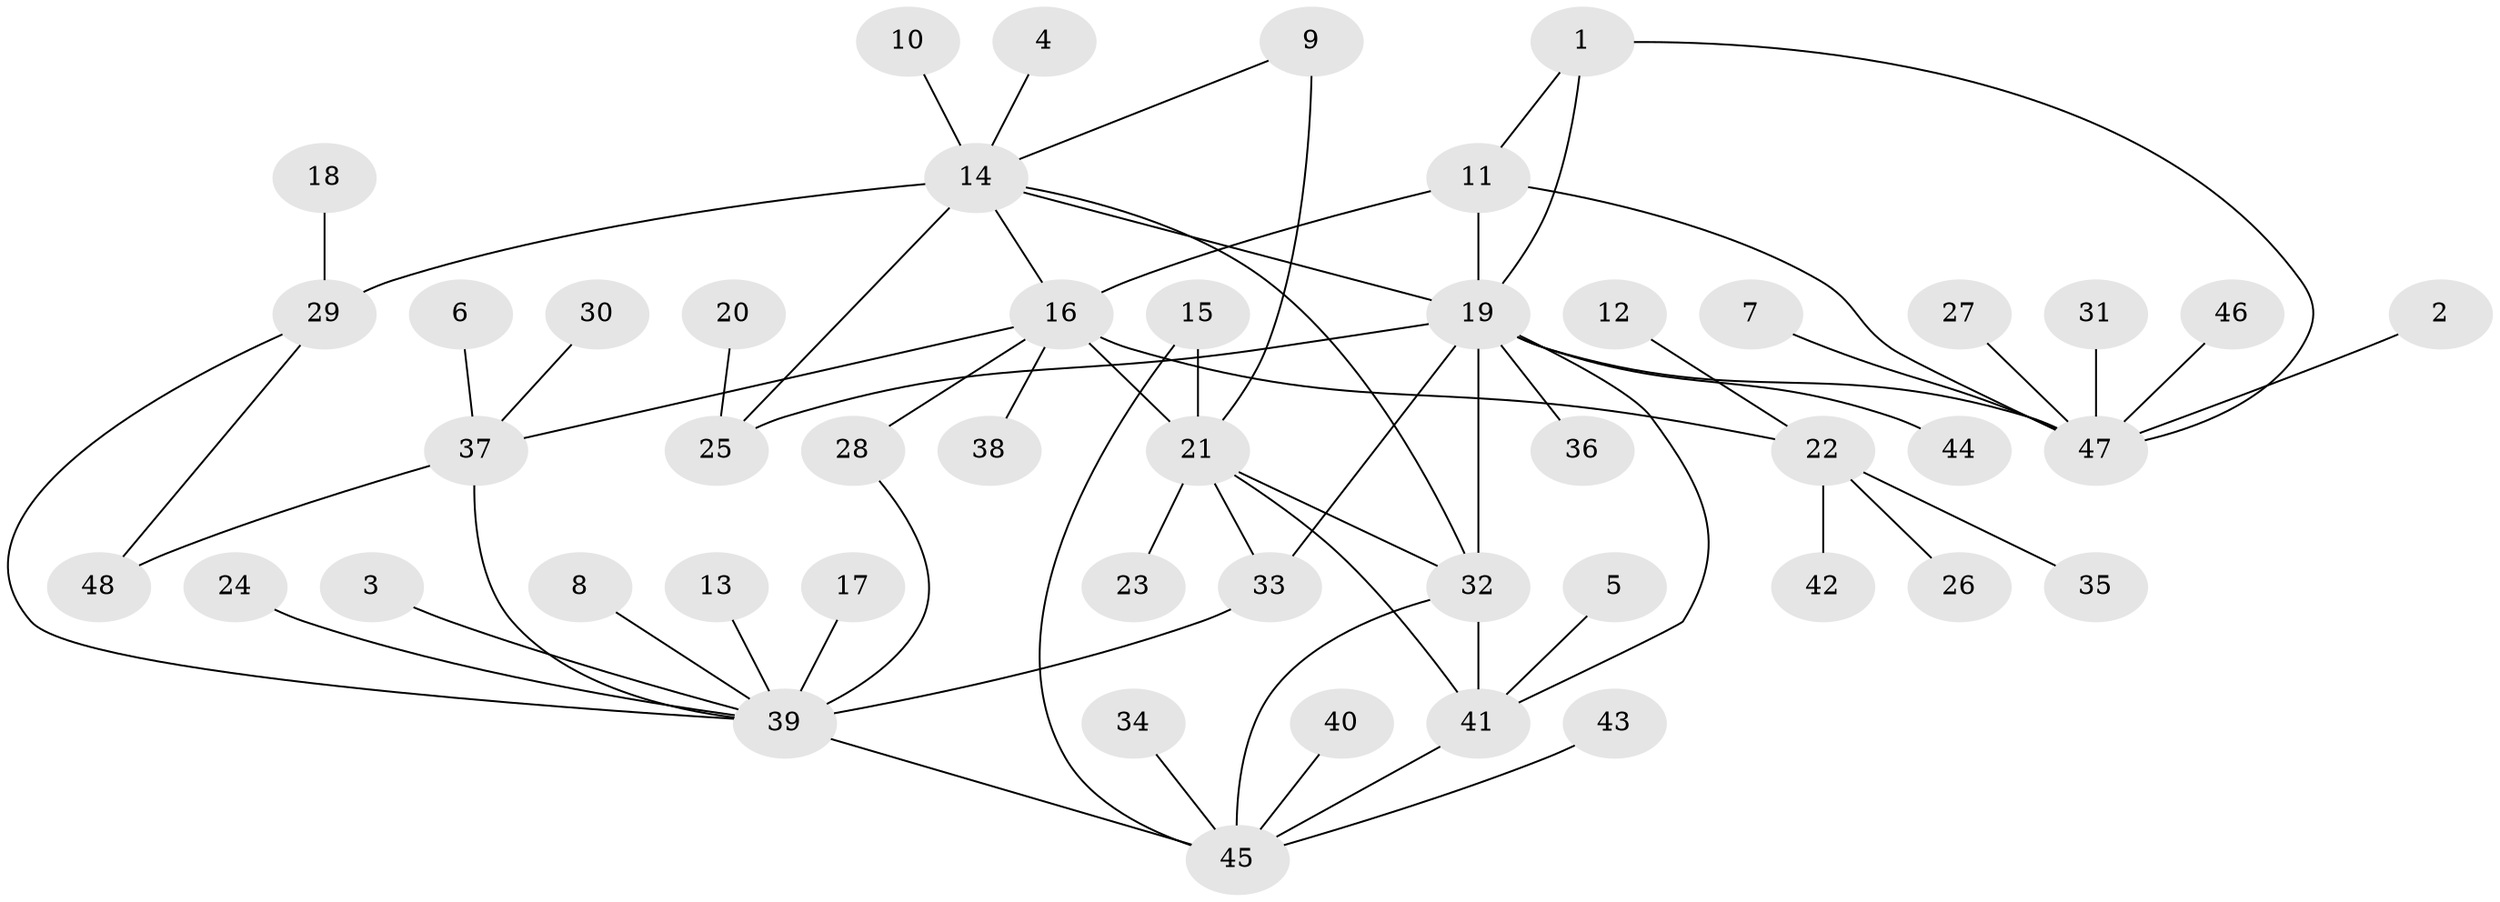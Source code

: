 // original degree distribution, {5: 0.05434782608695652, 9: 0.021739130434782608, 6: 0.05434782608695652, 7: 0.03260869565217391, 10: 0.021739130434782608, 4: 0.043478260869565216, 8: 0.010869565217391304, 11: 0.010869565217391304, 1: 0.5652173913043478, 3: 0.07608695652173914, 2: 0.10869565217391304}
// Generated by graph-tools (version 1.1) at 2025/50/03/09/25 03:50:39]
// undirected, 48 vertices, 65 edges
graph export_dot {
graph [start="1"]
  node [color=gray90,style=filled];
  1;
  2;
  3;
  4;
  5;
  6;
  7;
  8;
  9;
  10;
  11;
  12;
  13;
  14;
  15;
  16;
  17;
  18;
  19;
  20;
  21;
  22;
  23;
  24;
  25;
  26;
  27;
  28;
  29;
  30;
  31;
  32;
  33;
  34;
  35;
  36;
  37;
  38;
  39;
  40;
  41;
  42;
  43;
  44;
  45;
  46;
  47;
  48;
  1 -- 11 [weight=1.0];
  1 -- 19 [weight=1.0];
  1 -- 47 [weight=1.0];
  2 -- 47 [weight=1.0];
  3 -- 39 [weight=1.0];
  4 -- 14 [weight=1.0];
  5 -- 41 [weight=1.0];
  6 -- 37 [weight=1.0];
  7 -- 47 [weight=1.0];
  8 -- 39 [weight=1.0];
  9 -- 14 [weight=1.0];
  9 -- 21 [weight=1.0];
  10 -- 14 [weight=1.0];
  11 -- 16 [weight=1.0];
  11 -- 19 [weight=1.0];
  11 -- 47 [weight=1.0];
  12 -- 22 [weight=1.0];
  13 -- 39 [weight=1.0];
  14 -- 16 [weight=1.0];
  14 -- 19 [weight=1.0];
  14 -- 25 [weight=1.0];
  14 -- 29 [weight=3.0];
  14 -- 32 [weight=1.0];
  15 -- 21 [weight=1.0];
  15 -- 45 [weight=1.0];
  16 -- 21 [weight=3.0];
  16 -- 22 [weight=1.0];
  16 -- 28 [weight=1.0];
  16 -- 37 [weight=1.0];
  16 -- 38 [weight=1.0];
  17 -- 39 [weight=1.0];
  18 -- 29 [weight=1.0];
  19 -- 25 [weight=1.0];
  19 -- 32 [weight=1.0];
  19 -- 33 [weight=2.0];
  19 -- 36 [weight=1.0];
  19 -- 41 [weight=1.0];
  19 -- 44 [weight=1.0];
  19 -- 47 [weight=1.0];
  20 -- 25 [weight=1.0];
  21 -- 23 [weight=1.0];
  21 -- 32 [weight=1.0];
  21 -- 33 [weight=1.0];
  21 -- 41 [weight=1.0];
  22 -- 26 [weight=1.0];
  22 -- 35 [weight=1.0];
  22 -- 42 [weight=1.0];
  24 -- 39 [weight=1.0];
  27 -- 47 [weight=1.0];
  28 -- 39 [weight=1.0];
  29 -- 39 [weight=1.0];
  29 -- 48 [weight=1.0];
  30 -- 37 [weight=1.0];
  31 -- 47 [weight=1.0];
  32 -- 41 [weight=2.0];
  32 -- 45 [weight=2.0];
  33 -- 39 [weight=3.0];
  34 -- 45 [weight=1.0];
  37 -- 39 [weight=1.0];
  37 -- 48 [weight=1.0];
  39 -- 45 [weight=1.0];
  40 -- 45 [weight=1.0];
  41 -- 45 [weight=1.0];
  43 -- 45 [weight=1.0];
  46 -- 47 [weight=1.0];
}
